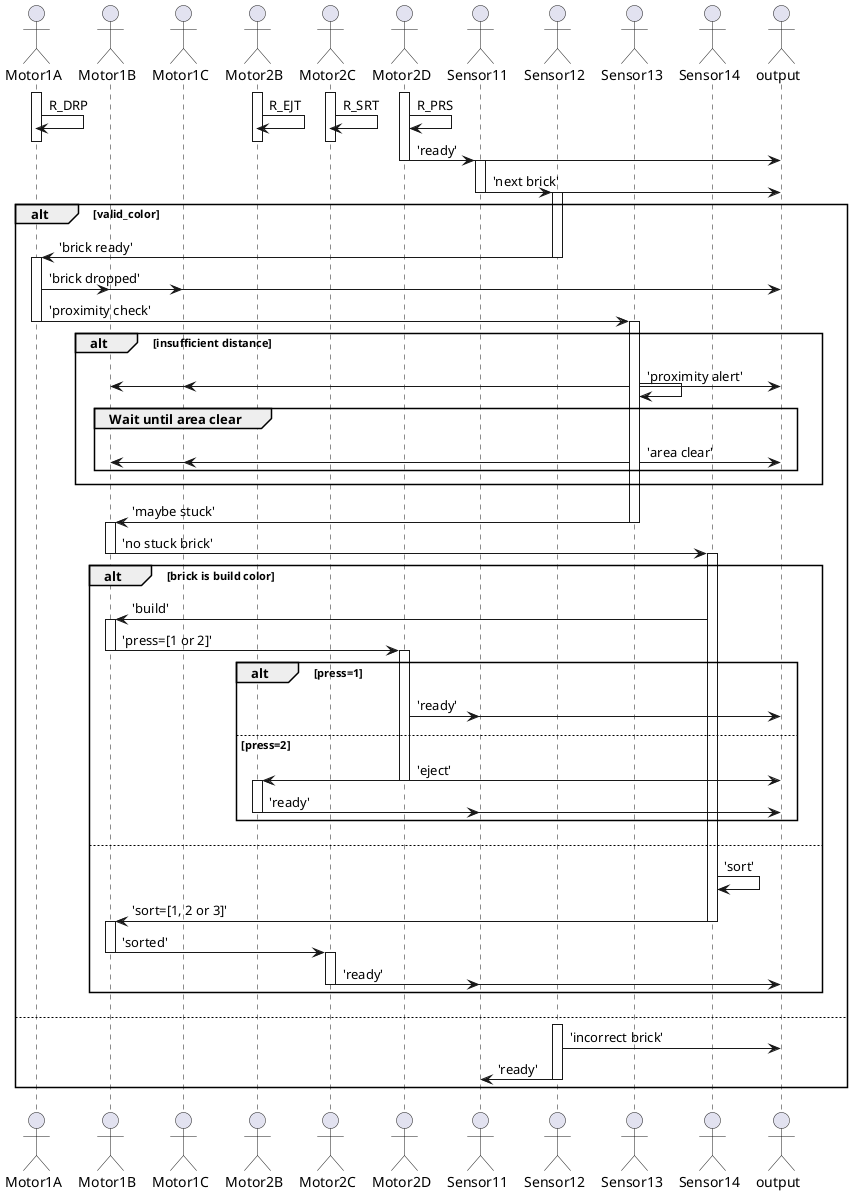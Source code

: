 @startuml
!pragma teoz true
actor Motor1A as 1A
actor Motor1B as 1B
actor Motor1C as 1C
actor Motor2B as 2B
actor Motor2C as 2C
actor Motor2D as 2D
actor Sensor11 as 11
actor Sensor12 as 12
actor Sensor13 as 13
actor Sensor14 as 14
actor output as out

activate 1A
activate 2B
activate 2C
activate 2D
1A -> 1A : R_DRP
& 2B -> 2B : R_EJT
& 2C -> 2C : R_SRT
& 2D -> 2D : R_PRS
deactivate 1A
deactivate 2B
deactivate 2C
2D -> 11 ++ 
& 2D -> out : 'ready'
deactivate 2D
11 -> 12 ++ 
& 11 -> out : 'next brick'
deactivate 11

alt valid_color
	12->1A ++ : 'brick ready'
	deactivate 12
	1A -> out : 'brick dropped'
	& 1A -> 1B
	& 1A -> 1C
	1A -> 13 ++ : 'proximity check'
	deactivate 1A
	alt insufficient distance
		13 -> out : 'proximity alert'
		& 13 -> 1B 
		& 13 -> 1C 
		& 13 -> 13 
		group Wait until area clear
			13 -> out : 'area clear'
			& 13 -> 1B
			& 13 -> 1C 
		end
	end
	13 -> 1B ++ : 'maybe stuck'
	deactivate 13
	1B -> 14 ++ : 'no stuck brick'
	deactivate 1B
	alt brick is build color
		14 -> 1B ++ : 'build'
		1B -> 2D ++ : 'press=[1 or 2]'
		deactivate 1B
		alt press=1
			2D -> out : 'ready'
			& 2D -> 11
		else press=2
			2D -> out : 'eject'
			& 2D -> 2B ++
			deactivate 2D
			2B -> 11 : 'ready'
			& 2B -> out
			deactivate 2B
		end
		
	else
		14 -> 14 : 'sort'
		14 -> 1B ++ : 'sort=[1, 2 or 3]'
		deactivate 14
		1B -> 2C ++ : 'sorted'
		deactivate 1B 
		2C -> 11 : 'ready'
		& 2C -> out
		deactivate 2C 
	end

else
	activate 12
	12->out : 'incorrect brick'
	12-> 11 : 'ready'
	deactivate 12
end


@enduml